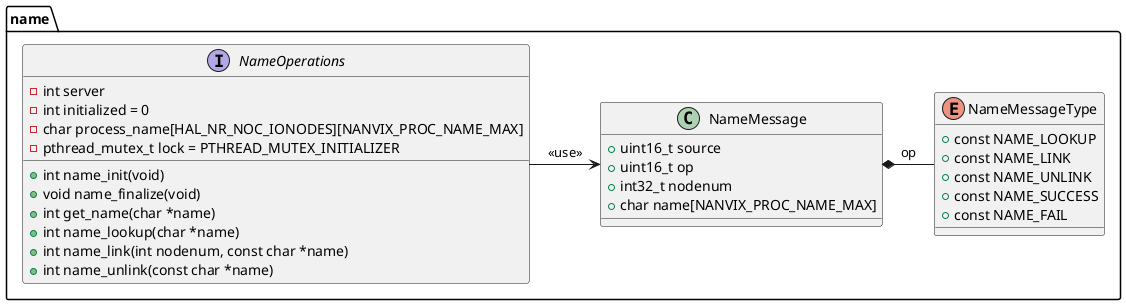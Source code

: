 @startuml

namespace name {

	interface NameOperations {
		- int server
		- int initialized = 0
		- char process_name[HAL_NR_NOC_IONODES][NANVIX_PROC_NAME_MAX]
		- pthread_mutex_t lock = PTHREAD_MUTEX_INITIALIZER
		+ int name_init(void)
		+ void name_finalize(void)
		+ int get_name(char *name)
		+ int name_lookup(char *name)
		+ int name_link(int nodenum, const char *name)
		+ int name_unlink(const char *name)
	}

	class NameMessage {
		+ uint16_t source
		+ uint16_t op
		+ int32_t nodenum
		+ char name[NANVIX_PROC_NAME_MAX]
	}

	enum NameMessageType {
		+ const NAME_LOOKUP
		+ const NAME_LINK
		+ const NAME_UNLINK
		+ const NAME_SUCCESS
		+ const NAME_FAIL
	}

	NameMessage    *- NameMessageType : op
	NameOperations -> NameMessage : <<use>>
}

@enduml
